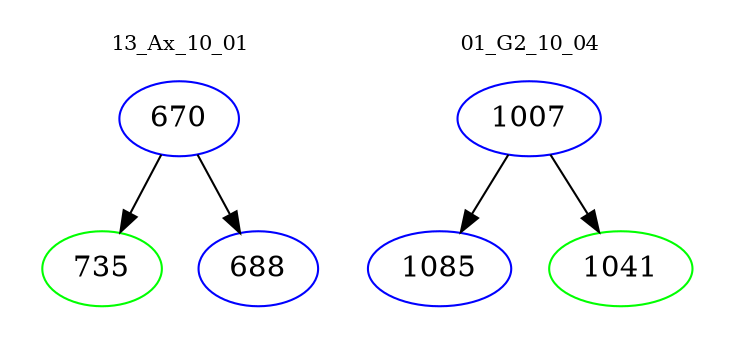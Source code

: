 digraph{
subgraph cluster_0 {
color = white
label = "13_Ax_10_01";
fontsize=10;
T0_670 [label="670", color="blue"]
T0_670 -> T0_735 [color="black"]
T0_735 [label="735", color="green"]
T0_670 -> T0_688 [color="black"]
T0_688 [label="688", color="blue"]
}
subgraph cluster_1 {
color = white
label = "01_G2_10_04";
fontsize=10;
T1_1007 [label="1007", color="blue"]
T1_1007 -> T1_1085 [color="black"]
T1_1085 [label="1085", color="blue"]
T1_1007 -> T1_1041 [color="black"]
T1_1041 [label="1041", color="green"]
}
}
